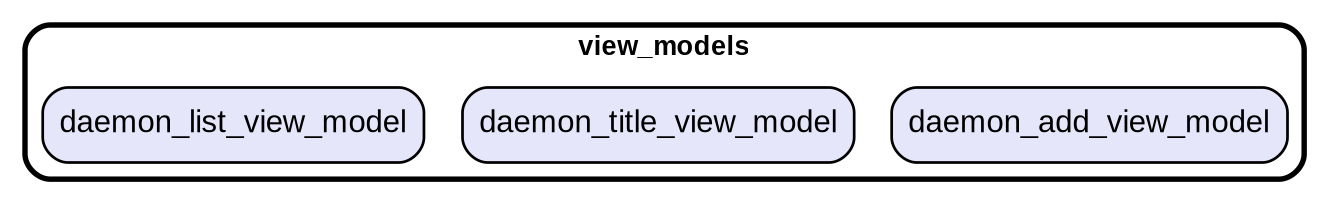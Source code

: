 digraph "" {
  graph [style=rounded fontname="Arial Black" fontsize=13 penwidth=2.6];
  node [shape=rect style="filled,rounded" fontname=Arial fontsize=15 fillcolor=Lavender penwidth=1.3];
  edge [penwidth=1.3];
  "/daemon_add_view_model.dart" [label="daemon_add_view_model"];
  "/daemon_title_view_model.dart" [label="daemon_title_view_model"];
  "/daemon_list_view_model.dart" [label="daemon_list_view_model"];
  subgraph "cluster~" {
    label="view_models";
    "/daemon_add_view_model.dart";
    "/daemon_title_view_model.dart";
    "/daemon_list_view_model.dart";
  }
}
